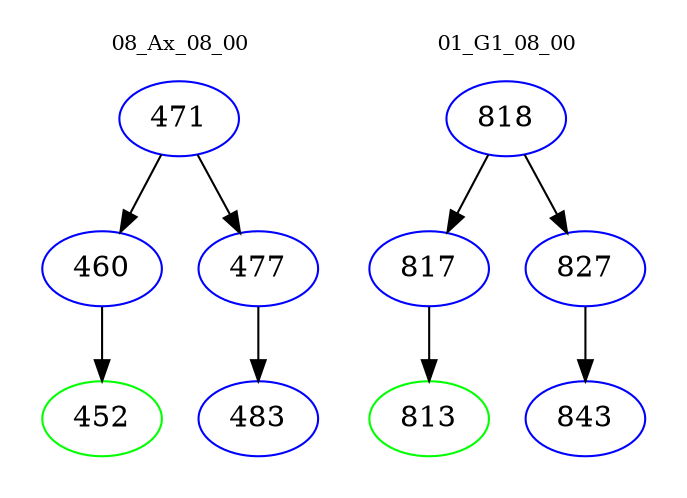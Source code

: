 digraph{
subgraph cluster_0 {
color = white
label = "08_Ax_08_00";
fontsize=10;
T0_471 [label="471", color="blue"]
T0_471 -> T0_460 [color="black"]
T0_460 [label="460", color="blue"]
T0_460 -> T0_452 [color="black"]
T0_452 [label="452", color="green"]
T0_471 -> T0_477 [color="black"]
T0_477 [label="477", color="blue"]
T0_477 -> T0_483 [color="black"]
T0_483 [label="483", color="blue"]
}
subgraph cluster_1 {
color = white
label = "01_G1_08_00";
fontsize=10;
T1_818 [label="818", color="blue"]
T1_818 -> T1_817 [color="black"]
T1_817 [label="817", color="blue"]
T1_817 -> T1_813 [color="black"]
T1_813 [label="813", color="green"]
T1_818 -> T1_827 [color="black"]
T1_827 [label="827", color="blue"]
T1_827 -> T1_843 [color="black"]
T1_843 [label="843", color="blue"]
}
}
